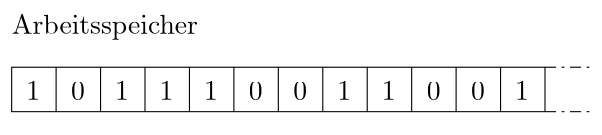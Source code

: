<?xml version="1.0"?>
<!DOCTYPE ipe SYSTEM "ipe.dtd">
<ipe version="70218" creator="Ipe 7.2.24">
<info created="D:20211013140905" modified="D:20230901152835"/>
<ipestyle name="basic">
<symbol name="arrow/arc(spx)">
<path stroke="sym-stroke" fill="sym-stroke" pen="sym-pen">
0 0 m
-1 0.333 l
-1 -0.333 l
h
</path>
</symbol>
<symbol name="arrow/farc(spx)">
<path stroke="sym-stroke" fill="white" pen="sym-pen">
0 0 m
-1 0.333 l
-1 -0.333 l
h
</path>
</symbol>
<symbol name="arrow/ptarc(spx)">
<path stroke="sym-stroke" fill="sym-stroke" pen="sym-pen">
0 0 m
-1 0.333 l
-0.8 0 l
-1 -0.333 l
h
</path>
</symbol>
<symbol name="arrow/fptarc(spx)">
<path stroke="sym-stroke" fill="white" pen="sym-pen">
0 0 m
-1 0.333 l
-0.8 0 l
-1 -0.333 l
h
</path>
</symbol>
<symbol name="mark/circle(sx)" transformations="translations">
<path fill="sym-stroke">
0.6 0 0 0.6 0 0 e
0.4 0 0 0.4 0 0 e
</path>
</symbol>
<symbol name="mark/disk(sx)" transformations="translations">
<path fill="sym-stroke">
0.6 0 0 0.6 0 0 e
</path>
</symbol>
<symbol name="mark/fdisk(sfx)" transformations="translations">
<group>
<path fill="sym-fill">
0.5 0 0 0.5 0 0 e
</path>
<path fill="sym-stroke" fillrule="eofill">
0.6 0 0 0.6 0 0 e
0.4 0 0 0.4 0 0 e
</path>
</group>
</symbol>
<symbol name="mark/box(sx)" transformations="translations">
<path fill="sym-stroke" fillrule="eofill">
-0.6 -0.6 m
0.6 -0.6 l
0.6 0.6 l
-0.6 0.6 l
h
-0.4 -0.4 m
0.4 -0.4 l
0.4 0.4 l
-0.4 0.4 l
h
</path>
</symbol>
<symbol name="mark/square(sx)" transformations="translations">
<path fill="sym-stroke">
-0.6 -0.6 m
0.6 -0.6 l
0.6 0.6 l
-0.6 0.6 l
h
</path>
</symbol>
<symbol name="mark/fsquare(sfx)" transformations="translations">
<group>
<path fill="sym-fill">
-0.5 -0.5 m
0.5 -0.5 l
0.5 0.5 l
-0.5 0.5 l
h
</path>
<path fill="sym-stroke" fillrule="eofill">
-0.6 -0.6 m
0.6 -0.6 l
0.6 0.6 l
-0.6 0.6 l
h
-0.4 -0.4 m
0.4 -0.4 l
0.4 0.4 l
-0.4 0.4 l
h
</path>
</group>
</symbol>
<symbol name="mark/cross(sx)" transformations="translations">
<group>
<path fill="sym-stroke">
-0.43 -0.57 m
0.57 0.43 l
0.43 0.57 l
-0.57 -0.43 l
h
</path>
<path fill="sym-stroke">
-0.43 0.57 m
0.57 -0.43 l
0.43 -0.57 l
-0.57 0.43 l
h
</path>
</group>
</symbol>
<symbol name="arrow/fnormal(spx)">
<path stroke="sym-stroke" fill="white" pen="sym-pen">
0 0 m
-1 0.333 l
-1 -0.333 l
h
</path>
</symbol>
<symbol name="arrow/pointed(spx)">
<path stroke="sym-stroke" fill="sym-stroke" pen="sym-pen">
0 0 m
-1 0.333 l
-0.8 0 l
-1 -0.333 l
h
</path>
</symbol>
<symbol name="arrow/fpointed(spx)">
<path stroke="sym-stroke" fill="white" pen="sym-pen">
0 0 m
-1 0.333 l
-0.8 0 l
-1 -0.333 l
h
</path>
</symbol>
<symbol name="arrow/linear(spx)">
<path stroke="sym-stroke" pen="sym-pen">
-1 0.333 m
0 0 l
-1 -0.333 l
</path>
</symbol>
<symbol name="arrow/fdouble(spx)">
<path stroke="sym-stroke" fill="white" pen="sym-pen">
0 0 m
-1 0.333 l
-1 -0.333 l
h
-1 0 m
-2 0.333 l
-2 -0.333 l
h
</path>
</symbol>
<symbol name="arrow/double(spx)">
<path stroke="sym-stroke" fill="sym-stroke" pen="sym-pen">
0 0 m
-1 0.333 l
-1 -0.333 l
h
-1 0 m
-2 0.333 l
-2 -0.333 l
h
</path>
</symbol>
<anglesize name="22.5 deg" value="22.5"/>
<anglesize name="30 deg" value="30"/>
<anglesize name="45 deg" value="45"/>
<anglesize name="60 deg" value="60"/>
<anglesize name="90 deg" value="90"/>
<arrowsize name="large" value="10"/>
<arrowsize name="small" value="5"/>
<arrowsize name="tiny" value="3"/>
<color name="blue" value="0 0 1"/>
<color name="brown" value="0.647 0.165 0.165"/>
<color name="darkblue" value="0 0 0.545"/>
<color name="darkcyan" value="0 0.545 0.545"/>
<color name="darkgray" value="0.663"/>
<color name="darkgreen" value="0 0.392 0"/>
<color name="darkmagenta" value="0.545 0 0.545"/>
<color name="darkorange" value="1 0.549 0"/>
<color name="darkred" value="0.545 0 0"/>
<color name="gold" value="1 0.843 0"/>
<color name="gray" value="0.745"/>
<color name="green" value="0 1 0"/>
<color name="lightblue" value="0.678 0.847 0.902"/>
<color name="lightcyan" value="0.878 1 1"/>
<color name="lightgray" value="0.827"/>
<color name="lightgreen" value="0.565 0.933 0.565"/>
<color name="lightyellow" value="1 1 0.878"/>
<color name="navy" value="0 0 0.502"/>
<color name="orange" value="1 0.647 0"/>
<color name="pink" value="1 0.753 0.796"/>
<color name="purple" value="0.627 0.125 0.941"/>
<color name="red" value="1 0 0"/>
<color name="sbblue" value="0.298 0.447 0.79"/>
<color name="sbgreen" value="0.333 0.658 0.407"/>
<color name="sborange" value="0.866 0.517 0.321"/>
<color name="sbpurple" value="0.505 0.447 0.698"/>
<color name="sbred" value="0.768 0.305 0.321"/>
<color name="seagreen" value="0.18 0.545 0.341"/>
<color name="turquoise" value="0.251 0.878 0.816"/>
<color name="verydarkgray" value="0.4"/>
<color name="violet" value="0.933 0.51 0.933"/>
<color name="yellow" value="1 1 0"/>
<dashstyle name="dash dot dotted" value="[4 2 1 2 1 2] 0"/>
<dashstyle name="dash dotted" value="[4 2 1 2] 0"/>
<dashstyle name="dashed" value="[4] 0"/>
<dashstyle name="dotted" value="[1 3] 0"/>
<gridsize name="10 pts (~3.5 mm)" value="10"/>
<gridsize name="14 pts (~5 mm)" value="14"/>
<gridsize name="16 pts (~6 mm)" value="16"/>
<gridsize name="20 pts (~7 mm)" value="20"/>
<gridsize name="28 pts (~10 mm)" value="28"/>
<gridsize name="32 pts (~12 mm)" value="32"/>
<gridsize name="4 pts" value="4"/>
<gridsize name="56 pts (~20 mm)" value="56"/>
<gridsize name="8 pts (~3 mm)" value="8"/>
<opacity name="10%" value="0.1"/>
<opacity name="30%" value="0.3"/>
<opacity name="50%" value="0.5"/>
<opacity name="75%" value="0.75"/>
<pen name="fat" value="1.2"/>
<pen name="heavier" value="0.8"/>
<pen name="ultrafat" value="2"/>
<symbolsize name="large" value="5"/>
<symbolsize name="small" value="2"/>
<symbolsize name="tiny" value="1.1"/>
<textsize name="Huge" value="\Huge"/>
<textsize name="LARGE" value="\LARGE"/>
<textsize name="Large" value="\Large"/>
<textsize name="footnote" value="\footnotesize"/>
<textsize name="huge" value="\huge"/>
<textsize name="large" value="\large"/>
<textsize name="small" value="\small"/>
<textsize name="tiny" value="\tiny"/>
<textstyle name="center" begin="\begin{center}" end="\end{center}"/>
<textstyle name="item" begin="\begin{itemize}\item{}" end="\end{itemize}"/>
<textstyle name="itemize" begin="\begin{itemize}" end="\end{itemize}"/>
<tiling name="falling" angle="-60" step="4" width="1"/>
<tiling name="rising" angle="30" step="4" width="1"/>
</ipestyle>
<page>
<layer name="alpha"/>
<view layers="alpha" active="alpha"/>
<path layer="alpha" fill="white">
76 792 m
76 744 l
292 744 l
292 792 l
h
</path>
<path matrix="1 0 0 1 -192 16" stroke="black">
272 752 m
272 736 l
464 736 l
464 752 l
h
</path>
<path matrix="1 0 0 1 -192 16" stroke="black">
288 752 m
288 736 l
</path>
<path matrix="1 0 0 1 -176 16" stroke="black">
288 752 m
288 736 l
</path>
<path matrix="1 0 0 1 -160 16" stroke="black">
288 752 m
288 736 l
</path>
<path matrix="1 0 0 1 -144 16" stroke="black">
288 752 m
288 736 l
</path>
<path matrix="1 0 0 1 -128 16" stroke="black">
288 752 m
288 736 l
</path>
<path matrix="1 0 0 1 -112 16" stroke="black">
288 752 m
288 736 l
</path>
<path matrix="1 0 0 1 -96 16" stroke="black">
288 752 m
288 736 l
</path>
<path matrix="1 0 0 1 -80 16" stroke="black">
288 752 m
288 736 l
</path>
<path matrix="1 0 0 1 -64 16" stroke="black">
288 752 m
288 736 l
</path>
<path matrix="1 0 0 1 -48 16" stroke="black">
288 752 m
288 736 l
</path>
<path matrix="1 0 0 1 -32 16" stroke="black">
288 752 m
288 736 l
</path>
<text matrix="1 0 0 1 -190.756 12.296" transformations="translations" pos="276 744" stroke="black" type="label" width="4.981" height="6.42" depth="0" valign="baseline">1</text>
<text matrix="1 0 0 1 -170.607 -11.7918" transformations="translations" pos="272 768" stroke="black" type="label" width="4.981" height="6.42" depth="0" valign="baseline">0</text>
<text matrix="1 0 0 1 -14.756 12.296" transformations="translations" pos="276 744" stroke="black" type="label" width="4.981" height="6.42" depth="0" valign="baseline">1</text>
<text matrix="1 0 0 1 -62.756 12.296" transformations="translations" pos="276 744" stroke="black" type="label" width="4.981" height="6.42" depth="0" valign="baseline">1</text>
<text matrix="1 0 0 1 -78.756 12.296" transformations="translations" pos="276 744" stroke="black" type="label" width="4.981" height="6.42" depth="0" valign="baseline">1</text>
<text matrix="1 0 0 1 -42.607 -11.7918" transformations="translations" pos="272 768" stroke="black" type="label" width="4.981" height="6.42" depth="0" valign="baseline">0</text>
<text matrix="1 0 0 1 -26.607 -11.7918" transformations="translations" pos="272 768" stroke="black" type="label" width="4.981" height="6.42" depth="0" valign="baseline">0</text>
<text matrix="1 0 0 1 -90.607 -11.7918" transformations="translations" pos="272 768" stroke="black" type="label" width="4.981" height="6.42" depth="0" valign="baseline">0</text>
<text matrix="1 0 0 1 -158.756 12.296" transformations="translations" pos="276 744" stroke="black" type="label" width="4.981" height="6.42" depth="0" valign="baseline">1</text>
<text matrix="1 0 0 1 -142.756 12.296" transformations="translations" pos="276 744" stroke="black" type="label" width="4.981" height="6.42" depth="0" valign="baseline">1</text>
<text matrix="1 0 0 1 -126.756 12.296" transformations="translations" pos="276 744" stroke="black" type="label" width="4.981" height="6.42" depth="0" valign="baseline">1</text>
<text matrix="1 0 0 1 -106.607 -11.7918" transformations="translations" pos="272 768" stroke="black" type="label" width="4.981" height="6.42" depth="0" valign="baseline">0</text>
<path matrix="1 0 0 1 -192 16" stroke="black" dash="dash dotted">
464 752 m
480 752 l
</path>
<path matrix="1 0 0 1 -192 16" stroke="black" dash="dash dotted">
464 736 m
480 736 l
</path>
<text matrix="1 0 0 1 -24 -12" transformations="translations" pos="104 792" stroke="black" type="label" width="67.137" height="6.926" depth="1.93" valign="baseline">Arbeitsspeicher</text>
</page>
</ipe>
